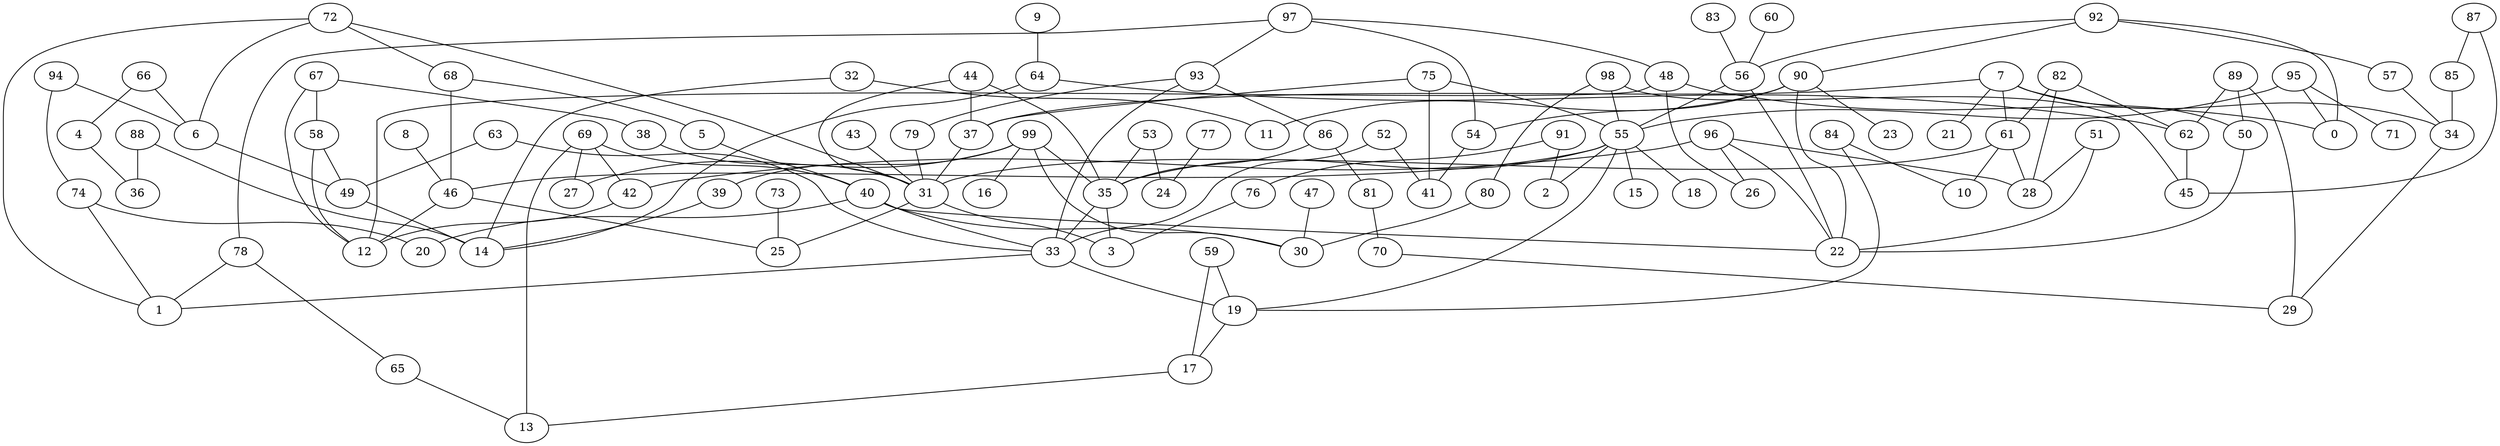 digraph GG_graph {

subgraph G_graph {
edge [color = black]
"88" -> "36" [dir = none]
"68" -> "46" [dir = none]
"75" -> "37" [dir = none]
"17" -> "13" [dir = none]
"87" -> "85" [dir = none]
"60" -> "56" [dir = none]
"39" -> "14" [dir = none]
"73" -> "25" [dir = none]
"94" -> "74" [dir = none]
"77" -> "24" [dir = none]
"9" -> "64" [dir = none]
"97" -> "48" [dir = none]
"91" -> "76" [dir = none]
"91" -> "2" [dir = none]
"48" -> "26" [dir = none]
"48" -> "12" [dir = none]
"4" -> "36" [dir = none]
"93" -> "79" [dir = none]
"93" -> "33" [dir = none]
"82" -> "62" [dir = none]
"70" -> "29" [dir = none]
"66" -> "4" [dir = none]
"66" -> "6" [dir = none]
"63" -> "49" [dir = none]
"63" -> "33" [dir = none]
"74" -> "1" [dir = none]
"31" -> "3" [dir = none]
"92" -> "57" [dir = none]
"92" -> "0" [dir = none]
"92" -> "90" [dir = none]
"67" -> "38" [dir = none]
"50" -> "22" [dir = none]
"59" -> "19" [dir = none]
"8" -> "46" [dir = none]
"35" -> "33" [dir = none]
"78" -> "65" [dir = none]
"78" -> "1" [dir = none]
"46" -> "25" [dir = none]
"46" -> "12" [dir = none]
"44" -> "37" [dir = none]
"44" -> "35" [dir = none]
"33" -> "1" [dir = none]
"33" -> "19" [dir = none]
"98" -> "80" [dir = none]
"98" -> "55" [dir = none]
"89" -> "29" [dir = none]
"89" -> "62" [dir = none]
"89" -> "50" [dir = none]
"40" -> "20" [dir = none]
"40" -> "22" [dir = none]
"40" -> "33" [dir = none]
"80" -> "30" [dir = none]
"58" -> "49" [dir = none]
"84" -> "19" [dir = none]
"53" -> "24" [dir = none]
"53" -> "35" [dir = none]
"72" -> "31" [dir = none]
"72" -> "6" [dir = none]
"72" -> "1" [dir = none]
"7" -> "34" [dir = none]
"7" -> "21" [dir = none]
"7" -> "37" [dir = none]
"43" -> "31" [dir = none]
"47" -> "30" [dir = none]
"96" -> "42" [dir = none]
"96" -> "22" [dir = none]
"55" -> "18" [dir = none]
"55" -> "46" [dir = none]
"55" -> "15" [dir = none]
"55" -> "2" [dir = none]
"55" -> "19" [dir = none]
"62" -> "45" [dir = none]
"86" -> "81" [dir = none]
"86" -> "35" [dir = none]
"51" -> "28" [dir = none]
"51" -> "22" [dir = none]
"64" -> "62" [dir = none]
"90" -> "54" [dir = none]
"90" -> "11" [dir = none]
"90" -> "23" [dir = none]
"90" -> "22" [dir = none]
"95" -> "71" [dir = none]
"95" -> "55" [dir = none]
"19" -> "17" [dir = none]
"69" -> "27" [dir = none]
"69" -> "40" [dir = none]
"85" -> "34" [dir = none]
"99" -> "39" [dir = none]
"99" -> "16" [dir = none]
"99" -> "35" [dir = none]
"56" -> "22" [dir = none]
"32" -> "11" [dir = none]
"83" -> "56" [dir = none]
"38" -> "31" [dir = none]
"61" -> "10" [dir = none]
"61" -> "31" [dir = none]
"5" -> "40" [dir = none]
"52" -> "41" [dir = none]
"52" -> "33" [dir = none]
"88" -> "14" [dir = none]
"59" -> "17" [dir = none]
"55" -> "35" [dir = none]
"7" -> "61" [dir = none]
"69" -> "13" [dir = none]
"97" -> "78" [dir = none]
"98" -> "45" [dir = none]
"92" -> "56" [dir = none]
"6" -> "49" [dir = none]
"81" -> "70" [dir = none]
"35" -> "3" [dir = none]
"57" -> "34" [dir = none]
"68" -> "5" [dir = none]
"76" -> "3" [dir = none]
"58" -> "12" [dir = none]
"72" -> "68" [dir = none]
"82" -> "28" [dir = none]
"84" -> "10" [dir = none]
"75" -> "41" [dir = none]
"42" -> "12" [dir = none]
"74" -> "20" [dir = none]
"64" -> "14" [dir = none]
"94" -> "6" [dir = none]
"56" -> "55" [dir = none]
"40" -> "30" [dir = none]
"48" -> "0" [dir = none]
"7" -> "50" [dir = none]
"99" -> "27" [dir = none]
"96" -> "28" [dir = none]
"75" -> "55" [dir = none]
"31" -> "25" [dir = none]
"97" -> "93" [dir = none]
"79" -> "31" [dir = none]
"44" -> "31" [dir = none]
"87" -> "45" [dir = none]
"49" -> "14" [dir = none]
"67" -> "58" [dir = none]
"54" -> "41" [dir = none]
"67" -> "12" [dir = none]
"61" -> "28" [dir = none]
"96" -> "26" [dir = none]
"69" -> "42" [dir = none]
"37" -> "31" [dir = none]
"65" -> "13" [dir = none]
"32" -> "14" [dir = none]
"93" -> "86" [dir = none]
"97" -> "54" [dir = none]
"99" -> "30" [dir = none]
"34" -> "29" [dir = none]
"95" -> "0" [dir = none]
"82" -> "61" [dir = none]
}

}
